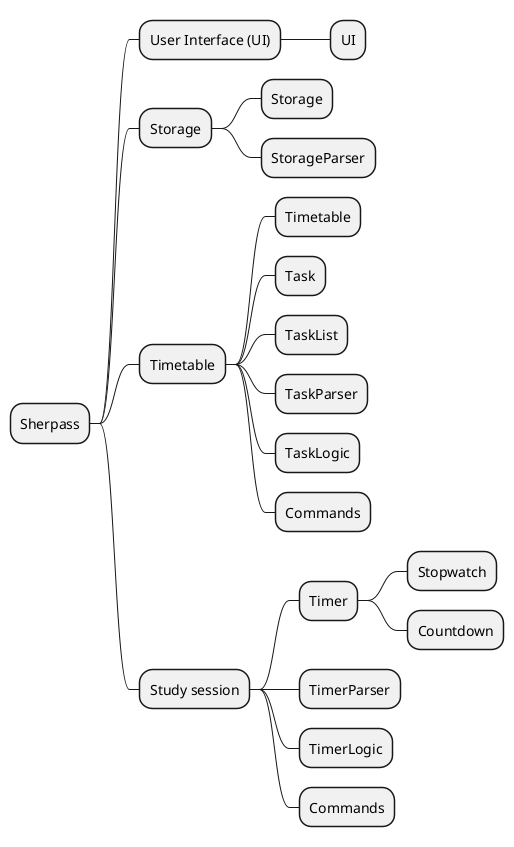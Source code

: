 @startmindmap
* Sherpass
** User Interface (UI)
*** UI
** Storage
*** Storage
*** StorageParser
** Timetable
*** Timetable
*** Task
*** TaskList
*** TaskParser
*** TaskLogic
*** Commands
** Study session
*** Timer
**** Stopwatch
**** Countdown
*** TimerParser
*** TimerLogic
*** Commands
@endmindmap